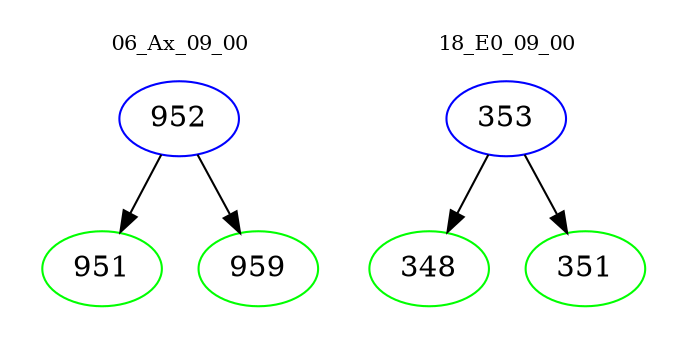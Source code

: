 digraph{
subgraph cluster_0 {
color = white
label = "06_Ax_09_00";
fontsize=10;
T0_952 [label="952", color="blue"]
T0_952 -> T0_951 [color="black"]
T0_951 [label="951", color="green"]
T0_952 -> T0_959 [color="black"]
T0_959 [label="959", color="green"]
}
subgraph cluster_1 {
color = white
label = "18_E0_09_00";
fontsize=10;
T1_353 [label="353", color="blue"]
T1_353 -> T1_348 [color="black"]
T1_348 [label="348", color="green"]
T1_353 -> T1_351 [color="black"]
T1_351 [label="351", color="green"]
}
}
